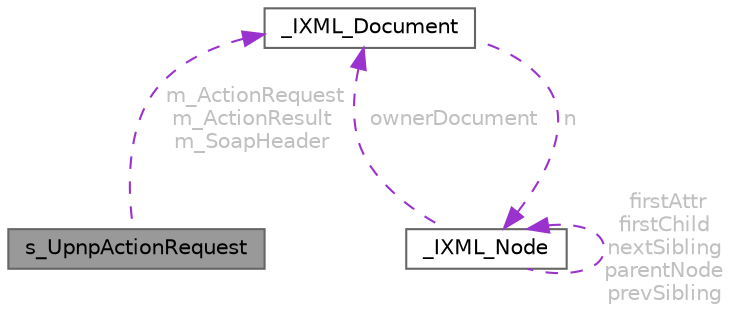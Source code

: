 digraph "s_UpnpActionRequest"
{
 // LATEX_PDF_SIZE
  bgcolor="transparent";
  edge [fontname=Helvetica,fontsize=10,labelfontname=Helvetica,labelfontsize=10];
  node [fontname=Helvetica,fontsize=10,shape=box,height=0.2,width=0.4];
  Node1 [id="Node000001",label="s_UpnpActionRequest",height=0.2,width=0.4,color="gray40", fillcolor="grey60", style="filled", fontcolor="black",tooltip=" "];
  Node2 -> Node1 [id="edge1_Node000001_Node000002",dir="back",color="darkorchid3",style="dashed",tooltip=" ",label=" m_ActionRequest\nm_ActionResult\nm_SoapHeader",fontcolor="grey" ];
  Node2 [id="Node000002",label="_IXML_Document",height=0.2,width=0.4,color="gray40", fillcolor="white", style="filled",URL="$struct__IXML__Document.html",tooltip="Data structure representing the DOM Document."];
  Node3 -> Node2 [id="edge2_Node000002_Node000003",dir="back",color="darkorchid3",style="dashed",tooltip=" ",label=" n",fontcolor="grey" ];
  Node3 [id="Node000003",label="_IXML_Node",height=0.2,width=0.4,color="gray40", fillcolor="white", style="filled",URL="$struct__IXML__Node.html",tooltip="Data structure common to all types of nodes."];
  Node3 -> Node3 [id="edge3_Node000003_Node000003",dir="back",color="darkorchid3",style="dashed",tooltip=" ",label=" firstAttr\nfirstChild\nnextSibling\nparentNode\nprevSibling",fontcolor="grey" ];
  Node2 -> Node3 [id="edge4_Node000003_Node000002",dir="back",color="darkorchid3",style="dashed",tooltip=" ",label=" ownerDocument",fontcolor="grey" ];
}
